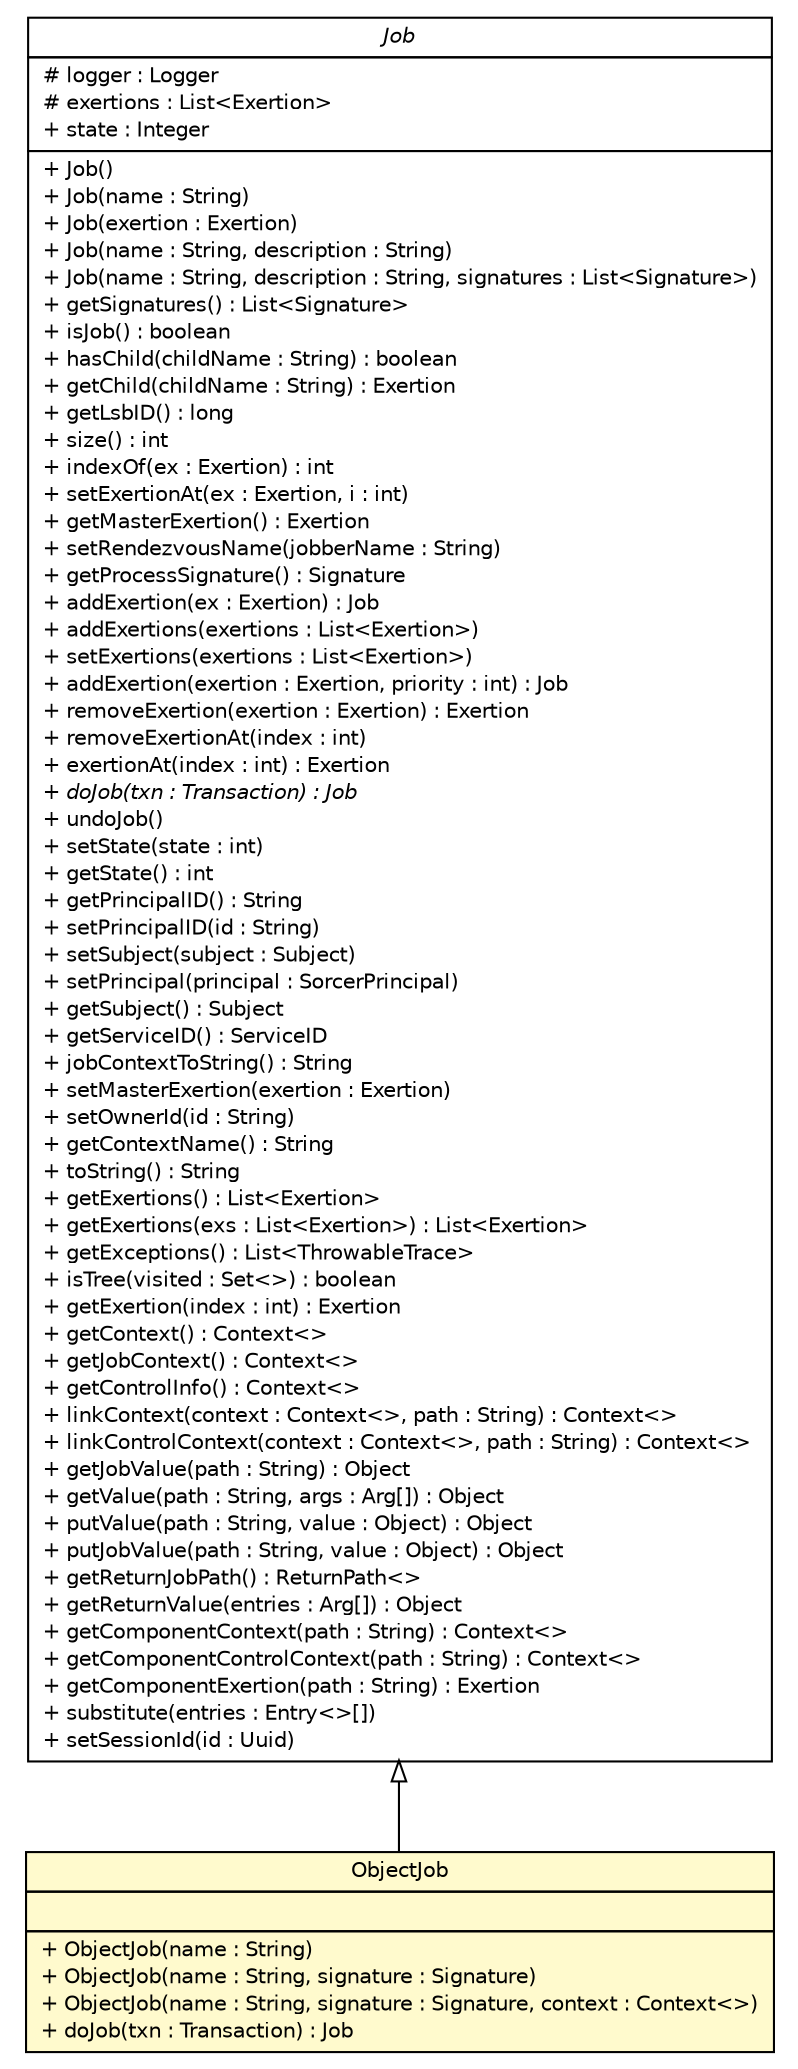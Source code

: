 #!/usr/local/bin/dot
#
# Class diagram 
# Generated by UMLGraph version R5_6 (http://www.umlgraph.org/)
#

digraph G {
	edge [fontname="Helvetica",fontsize=10,labelfontname="Helvetica",labelfontsize=10];
	node [fontname="Helvetica",fontsize=10,shape=plaintext];
	nodesep=0.25;
	ranksep=0.5;
	// sorcer.service.Job
	c229709 [label=<<table title="sorcer.service.Job" border="0" cellborder="1" cellspacing="0" cellpadding="2" port="p" href="../../service/Job.html">
		<tr><td><table border="0" cellspacing="0" cellpadding="1">
<tr><td align="center" balign="center"><font face="Helvetica-Oblique"> Job </font></td></tr>
		</table></td></tr>
		<tr><td><table border="0" cellspacing="0" cellpadding="1">
<tr><td align="left" balign="left"> # logger : Logger </td></tr>
<tr><td align="left" balign="left"> # exertions : List&lt;Exertion&gt; </td></tr>
<tr><td align="left" balign="left"> + state : Integer </td></tr>
		</table></td></tr>
		<tr><td><table border="0" cellspacing="0" cellpadding="1">
<tr><td align="left" balign="left"> + Job() </td></tr>
<tr><td align="left" balign="left"> + Job(name : String) </td></tr>
<tr><td align="left" balign="left"> + Job(exertion : Exertion) </td></tr>
<tr><td align="left" balign="left"> + Job(name : String, description : String) </td></tr>
<tr><td align="left" balign="left"> + Job(name : String, description : String, signatures : List&lt;Signature&gt;) </td></tr>
<tr><td align="left" balign="left"> + getSignatures() : List&lt;Signature&gt; </td></tr>
<tr><td align="left" balign="left"> + isJob() : boolean </td></tr>
<tr><td align="left" balign="left"> + hasChild(childName : String) : boolean </td></tr>
<tr><td align="left" balign="left"> + getChild(childName : String) : Exertion </td></tr>
<tr><td align="left" balign="left"> + getLsbID() : long </td></tr>
<tr><td align="left" balign="left"> + size() : int </td></tr>
<tr><td align="left" balign="left"> + indexOf(ex : Exertion) : int </td></tr>
<tr><td align="left" balign="left"> + setExertionAt(ex : Exertion, i : int) </td></tr>
<tr><td align="left" balign="left"> + getMasterExertion() : Exertion </td></tr>
<tr><td align="left" balign="left"> + setRendezvousName(jobberName : String) </td></tr>
<tr><td align="left" balign="left"> + getProcessSignature() : Signature </td></tr>
<tr><td align="left" balign="left"> + addExertion(ex : Exertion) : Job </td></tr>
<tr><td align="left" balign="left"> + addExertions(exertions : List&lt;Exertion&gt;) </td></tr>
<tr><td align="left" balign="left"> + setExertions(exertions : List&lt;Exertion&gt;) </td></tr>
<tr><td align="left" balign="left"> + addExertion(exertion : Exertion, priority : int) : Job </td></tr>
<tr><td align="left" balign="left"> + removeExertion(exertion : Exertion) : Exertion </td></tr>
<tr><td align="left" balign="left"> + removeExertionAt(index : int) </td></tr>
<tr><td align="left" balign="left"> + exertionAt(index : int) : Exertion </td></tr>
<tr><td align="left" balign="left"><font face="Helvetica-Oblique" point-size="10.0"> + doJob(txn : Transaction) : Job </font></td></tr>
<tr><td align="left" balign="left"> + undoJob() </td></tr>
<tr><td align="left" balign="left"> + setState(state : int) </td></tr>
<tr><td align="left" balign="left"> + getState() : int </td></tr>
<tr><td align="left" balign="left"> + getPrincipalID() : String </td></tr>
<tr><td align="left" balign="left"> + setPrincipalID(id : String) </td></tr>
<tr><td align="left" balign="left"> + setSubject(subject : Subject) </td></tr>
<tr><td align="left" balign="left"> + setPrincipal(principal : SorcerPrincipal) </td></tr>
<tr><td align="left" balign="left"> + getSubject() : Subject </td></tr>
<tr><td align="left" balign="left"> + getServiceID() : ServiceID </td></tr>
<tr><td align="left" balign="left"> + jobContextToString() : String </td></tr>
<tr><td align="left" balign="left"> + setMasterExertion(exertion : Exertion) </td></tr>
<tr><td align="left" balign="left"> + setOwnerId(id : String) </td></tr>
<tr><td align="left" balign="left"> + getContextName() : String </td></tr>
<tr><td align="left" balign="left"> + toString() : String </td></tr>
<tr><td align="left" balign="left"> + getExertions() : List&lt;Exertion&gt; </td></tr>
<tr><td align="left" balign="left"> + getExertions(exs : List&lt;Exertion&gt;) : List&lt;Exertion&gt; </td></tr>
<tr><td align="left" balign="left"> + getExceptions() : List&lt;ThrowableTrace&gt; </td></tr>
<tr><td align="left" balign="left"> + isTree(visited : Set&lt;&gt;) : boolean </td></tr>
<tr><td align="left" balign="left"> + getExertion(index : int) : Exertion </td></tr>
<tr><td align="left" balign="left"> + getContext() : Context&lt;&gt; </td></tr>
<tr><td align="left" balign="left"> + getJobContext() : Context&lt;&gt; </td></tr>
<tr><td align="left" balign="left"> + getControlInfo() : Context&lt;&gt; </td></tr>
<tr><td align="left" balign="left"> + linkContext(context : Context&lt;&gt;, path : String) : Context&lt;&gt; </td></tr>
<tr><td align="left" balign="left"> + linkControlContext(context : Context&lt;&gt;, path : String) : Context&lt;&gt; </td></tr>
<tr><td align="left" balign="left"> + getJobValue(path : String) : Object </td></tr>
<tr><td align="left" balign="left"> + getValue(path : String, args : Arg[]) : Object </td></tr>
<tr><td align="left" balign="left"> + putValue(path : String, value : Object) : Object </td></tr>
<tr><td align="left" balign="left"> + putJobValue(path : String, value : Object) : Object </td></tr>
<tr><td align="left" balign="left"> + getReturnJobPath() : ReturnPath&lt;&gt; </td></tr>
<tr><td align="left" balign="left"> + getReturnValue(entries : Arg[]) : Object </td></tr>
<tr><td align="left" balign="left"> + getComponentContext(path : String) : Context&lt;&gt; </td></tr>
<tr><td align="left" balign="left"> + getComponentControlContext(path : String) : Context&lt;&gt; </td></tr>
<tr><td align="left" balign="left"> + getComponentExertion(path : String) : Exertion </td></tr>
<tr><td align="left" balign="left"> + substitute(entries : Entry&lt;&gt;[]) </td></tr>
<tr><td align="left" balign="left"> + setSessionId(id : Uuid) </td></tr>
		</table></td></tr>
		</table>>, URL="../../service/Job.html", fontname="Helvetica", fontcolor="black", fontsize=10.0];
	// sorcer.core.exertion.ObjectJob
	c229885 [label=<<table title="sorcer.core.exertion.ObjectJob" border="0" cellborder="1" cellspacing="0" cellpadding="2" port="p" bgcolor="lemonChiffon" href="./ObjectJob.html">
		<tr><td><table border="0" cellspacing="0" cellpadding="1">
<tr><td align="center" balign="center"> ObjectJob </td></tr>
		</table></td></tr>
		<tr><td><table border="0" cellspacing="0" cellpadding="1">
<tr><td align="left" balign="left">  </td></tr>
		</table></td></tr>
		<tr><td><table border="0" cellspacing="0" cellpadding="1">
<tr><td align="left" balign="left"> + ObjectJob(name : String) </td></tr>
<tr><td align="left" balign="left"> + ObjectJob(name : String, signature : Signature) </td></tr>
<tr><td align="left" balign="left"> + ObjectJob(name : String, signature : Signature, context : Context&lt;&gt;) </td></tr>
<tr><td align="left" balign="left"> + doJob(txn : Transaction) : Job </td></tr>
		</table></td></tr>
		</table>>, URL="./ObjectJob.html", fontname="Helvetica", fontcolor="black", fontsize=10.0];
	//sorcer.core.exertion.ObjectJob extends sorcer.service.Job
	c229709:p -> c229885:p [dir=back,arrowtail=empty];
}

